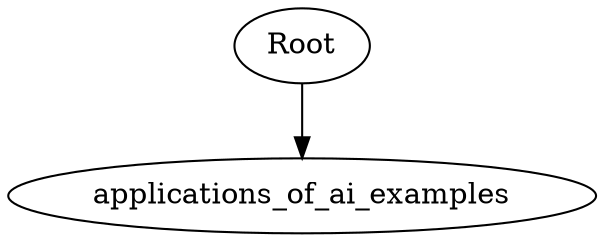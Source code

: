 strict digraph {
	applications_of_ai_examples [label=applications_of_ai_examples]
	Root -> applications_of_ai_examples [contraint=true]
}
